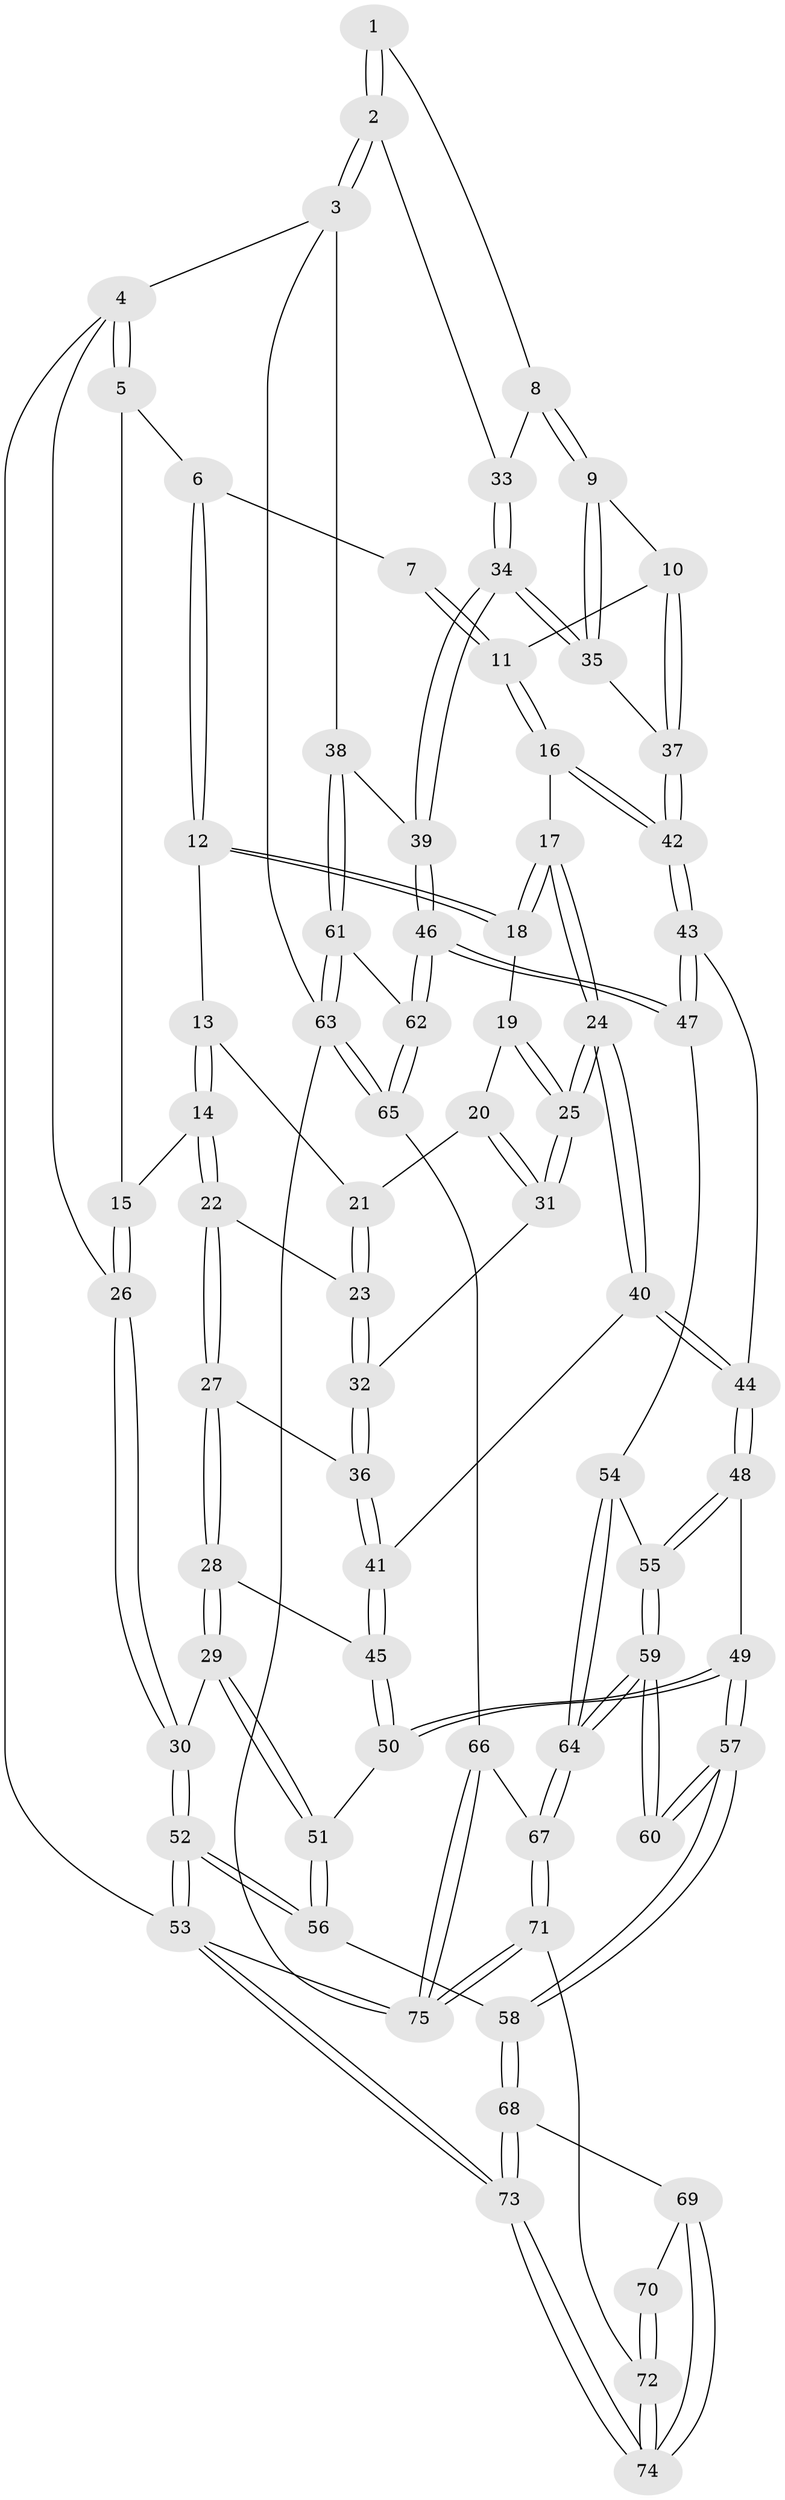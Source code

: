 // coarse degree distribution, {3: 0.15555555555555556, 6: 0.1111111111111111, 5: 0.3333333333333333, 4: 0.37777777777777777, 8: 0.022222222222222223}
// Generated by graph-tools (version 1.1) at 2025/24/03/03/25 07:24:32]
// undirected, 75 vertices, 184 edges
graph export_dot {
graph [start="1"]
  node [color=gray90,style=filled];
  1 [pos="+0.6066572208025923+0"];
  2 [pos="+1+0"];
  3 [pos="+1+0"];
  4 [pos="+0+0"];
  5 [pos="+0.1361671474366438+0"];
  6 [pos="+0.36764440165549334+0"];
  7 [pos="+0.4913675608183573+0"];
  8 [pos="+0.7297646490354223+0.07089241804520223"];
  9 [pos="+0.7154175136448845+0.11338468089540883"];
  10 [pos="+0.6622825647861459+0.134313038489394"];
  11 [pos="+0.5558179672554446+0.14137327830400506"];
  12 [pos="+0.365240017016311+0"];
  13 [pos="+0.2367597780413217+0"];
  14 [pos="+0.09426873100486229+0.0713054707637279"];
  15 [pos="+0.09288766925659986+0.07014912541019983"];
  16 [pos="+0.5455955329672761+0.15966168472763978"];
  17 [pos="+0.4201314313275582+0.18833039681395933"];
  18 [pos="+0.3565916474503099+0"];
  19 [pos="+0.31332434752453153+0.05642838594207635"];
  20 [pos="+0.2539517590553797+0.11347648927713311"];
  21 [pos="+0.19872922108187407+0.07996233783976965"];
  22 [pos="+0.11451034812558243+0.10108179538466423"];
  23 [pos="+0.17711138518036385+0.09936209016527532"];
  24 [pos="+0.36470728557736615+0.2407745850240549"];
  25 [pos="+0.32170981814293137+0.17179913387363308"];
  26 [pos="+0+0.05022517113628543"];
  27 [pos="+0.09392818665922682+0.20917605227015101"];
  28 [pos="+0.09000151308588705+0.21439942931204692"];
  29 [pos="+0+0.2649387449993839"];
  30 [pos="+0+0.2230082278861263"];
  31 [pos="+0.25246719797158884+0.14063815445350383"];
  32 [pos="+0.21040084581586146+0.1684075407242144"];
  33 [pos="+0.8948490738857711+0.052861119886107054"];
  34 [pos="+0.889407000545498+0.273886204885643"];
  35 [pos="+0.8041756602123445+0.22899269915776507"];
  36 [pos="+0.20724039551293813+0.17946736425503468"];
  37 [pos="+0.6814645324554189+0.2508916531757283"];
  38 [pos="+1+0.4018715318229522"];
  39 [pos="+0.9617803082888247+0.38779780519956464"];
  40 [pos="+0.36439843489289686+0.2416032980633647"];
  41 [pos="+0.26535778347989153+0.263093837982436"];
  42 [pos="+0.5940464994154443+0.3143569590228694"];
  43 [pos="+0.5840165066317133+0.3837633036652664"];
  44 [pos="+0.42887565094564195+0.38558006608135037"];
  45 [pos="+0.22312501966883358+0.3033254427570205"];
  46 [pos="+0.7756492780402281+0.4994388755793484"];
  47 [pos="+0.6971306996724966+0.5000835300561637"];
  48 [pos="+0.3510701318443029+0.4763942736895556"];
  49 [pos="+0.34240632301267787+0.4815913643797071"];
  50 [pos="+0.18073141006728166+0.4441045378089445"];
  51 [pos="+0.15547991582445858+0.45312973179478994"];
  52 [pos="+0+0.6662666130191518"];
  53 [pos="+0+1"];
  54 [pos="+0.6821439548192849+0.5172942389232552"];
  55 [pos="+0.5042610361085131+0.572262023980182"];
  56 [pos="+0.0053299961805342065+0.6638145119959503"];
  57 [pos="+0.34106842403806276+0.626475566088411"];
  58 [pos="+0.02389348843925079+0.6770184399160497"];
  59 [pos="+0.41373876307107854+0.740439897474817"];
  60 [pos="+0.4101784296865701+0.7395123050927621"];
  61 [pos="+1+0.5583442278608265"];
  62 [pos="+0.8404833538984605+0.7504292272816274"];
  63 [pos="+1+1"];
  64 [pos="+0.5570666710987958+0.8323361378111486"];
  65 [pos="+0.8349466152083583+0.8161113702382767"];
  66 [pos="+0.8263920913189567+0.821877772852034"];
  67 [pos="+0.5691247655216759+0.8558124304750833"];
  68 [pos="+0.10421742812472531+0.7709420726884856"];
  69 [pos="+0.23608180045758767+0.8094489543804704"];
  70 [pos="+0.32605169973160103+0.7850171626198026"];
  71 [pos="+0.5238079649782279+1"];
  72 [pos="+0.3630083672570888+1"];
  73 [pos="+0.09542360208630425+1"];
  74 [pos="+0.2979404942030414+1"];
  75 [pos="+0.8049474411550469+1"];
  1 -- 2;
  1 -- 2;
  1 -- 8;
  2 -- 3;
  2 -- 3;
  2 -- 33;
  3 -- 4;
  3 -- 38;
  3 -- 63;
  4 -- 5;
  4 -- 5;
  4 -- 26;
  4 -- 53;
  5 -- 6;
  5 -- 15;
  6 -- 7;
  6 -- 12;
  6 -- 12;
  7 -- 11;
  7 -- 11;
  8 -- 9;
  8 -- 9;
  8 -- 33;
  9 -- 10;
  9 -- 35;
  9 -- 35;
  10 -- 11;
  10 -- 37;
  10 -- 37;
  11 -- 16;
  11 -- 16;
  12 -- 13;
  12 -- 18;
  12 -- 18;
  13 -- 14;
  13 -- 14;
  13 -- 21;
  14 -- 15;
  14 -- 22;
  14 -- 22;
  15 -- 26;
  15 -- 26;
  16 -- 17;
  16 -- 42;
  16 -- 42;
  17 -- 18;
  17 -- 18;
  17 -- 24;
  17 -- 24;
  18 -- 19;
  19 -- 20;
  19 -- 25;
  19 -- 25;
  20 -- 21;
  20 -- 31;
  20 -- 31;
  21 -- 23;
  21 -- 23;
  22 -- 23;
  22 -- 27;
  22 -- 27;
  23 -- 32;
  23 -- 32;
  24 -- 25;
  24 -- 25;
  24 -- 40;
  24 -- 40;
  25 -- 31;
  25 -- 31;
  26 -- 30;
  26 -- 30;
  27 -- 28;
  27 -- 28;
  27 -- 36;
  28 -- 29;
  28 -- 29;
  28 -- 45;
  29 -- 30;
  29 -- 51;
  29 -- 51;
  30 -- 52;
  30 -- 52;
  31 -- 32;
  32 -- 36;
  32 -- 36;
  33 -- 34;
  33 -- 34;
  34 -- 35;
  34 -- 35;
  34 -- 39;
  34 -- 39;
  35 -- 37;
  36 -- 41;
  36 -- 41;
  37 -- 42;
  37 -- 42;
  38 -- 39;
  38 -- 61;
  38 -- 61;
  39 -- 46;
  39 -- 46;
  40 -- 41;
  40 -- 44;
  40 -- 44;
  41 -- 45;
  41 -- 45;
  42 -- 43;
  42 -- 43;
  43 -- 44;
  43 -- 47;
  43 -- 47;
  44 -- 48;
  44 -- 48;
  45 -- 50;
  45 -- 50;
  46 -- 47;
  46 -- 47;
  46 -- 62;
  46 -- 62;
  47 -- 54;
  48 -- 49;
  48 -- 55;
  48 -- 55;
  49 -- 50;
  49 -- 50;
  49 -- 57;
  49 -- 57;
  50 -- 51;
  51 -- 56;
  51 -- 56;
  52 -- 53;
  52 -- 53;
  52 -- 56;
  52 -- 56;
  53 -- 73;
  53 -- 73;
  53 -- 75;
  54 -- 55;
  54 -- 64;
  54 -- 64;
  55 -- 59;
  55 -- 59;
  56 -- 58;
  57 -- 58;
  57 -- 58;
  57 -- 60;
  57 -- 60;
  58 -- 68;
  58 -- 68;
  59 -- 60;
  59 -- 60;
  59 -- 64;
  59 -- 64;
  61 -- 62;
  61 -- 63;
  61 -- 63;
  62 -- 65;
  62 -- 65;
  63 -- 65;
  63 -- 65;
  63 -- 75;
  64 -- 67;
  64 -- 67;
  65 -- 66;
  66 -- 67;
  66 -- 75;
  66 -- 75;
  67 -- 71;
  67 -- 71;
  68 -- 69;
  68 -- 73;
  68 -- 73;
  69 -- 70;
  69 -- 74;
  69 -- 74;
  70 -- 72;
  70 -- 72;
  71 -- 72;
  71 -- 75;
  71 -- 75;
  72 -- 74;
  72 -- 74;
  73 -- 74;
  73 -- 74;
}
